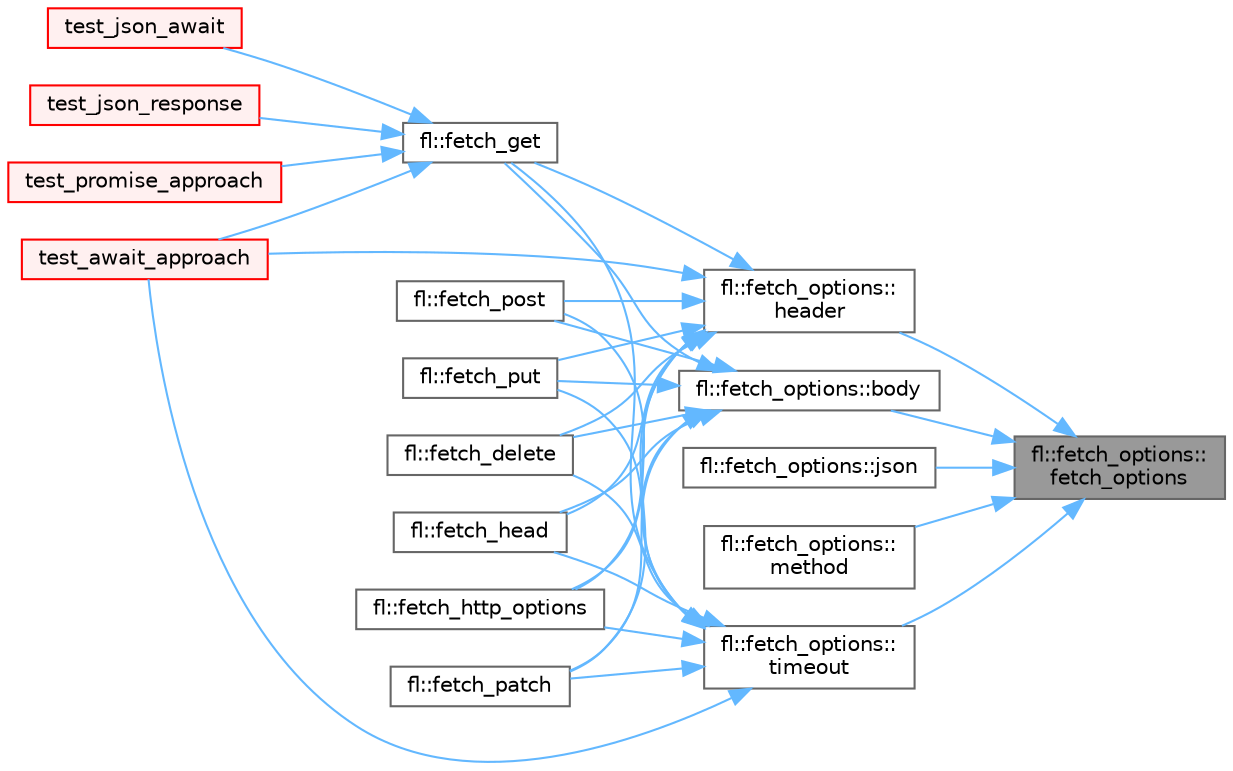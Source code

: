 digraph "fl::fetch_options::fetch_options"
{
 // INTERACTIVE_SVG=YES
 // LATEX_PDF_SIZE
  bgcolor="transparent";
  edge [fontname=Helvetica,fontsize=10,labelfontname=Helvetica,labelfontsize=10];
  node [fontname=Helvetica,fontsize=10,shape=box,height=0.2,width=0.4];
  rankdir="RL";
  Node1 [id="Node000001",label="fl::fetch_options::\lfetch_options",height=0.2,width=0.4,color="gray40", fillcolor="grey60", style="filled", fontcolor="black",tooltip=" "];
  Node1 -> Node2 [id="edge1_Node000001_Node000002",dir="back",color="steelblue1",style="solid",tooltip=" "];
  Node2 [id="Node000002",label="fl::fetch_options::body",height=0.2,width=0.4,color="grey40", fillcolor="white", style="filled",URL="$d2/d49/classfl_1_1fetch__options_a38270ee520d0b35566a972e44006350b.html#a38270ee520d0b35566a972e44006350b",tooltip="Set request body."];
  Node2 -> Node3 [id="edge2_Node000002_Node000003",dir="back",color="steelblue1",style="solid",tooltip=" "];
  Node3 [id="Node000003",label="fl::fetch_delete",height=0.2,width=0.4,color="grey40", fillcolor="white", style="filled",URL="$d4/d36/namespacefl_a075cee505b6fb33f50d091c72119fe1b.html#a075cee505b6fb33f50d091c72119fe1b",tooltip="HTTP DELETE request."];
  Node2 -> Node4 [id="edge3_Node000002_Node000004",dir="back",color="steelblue1",style="solid",tooltip=" "];
  Node4 [id="Node000004",label="fl::fetch_get",height=0.2,width=0.4,color="grey40", fillcolor="white", style="filled",URL="$d4/d36/namespacefl_af42605edbdf3f35d997e6da5be2c02a5.html#af42605edbdf3f35d997e6da5be2c02a5",tooltip="HTTP GET request."];
  Node4 -> Node5 [id="edge4_Node000004_Node000005",dir="back",color="steelblue1",style="solid",tooltip=" "];
  Node5 [id="Node000005",label="test_await_approach",height=0.2,width=0.4,color="red", fillcolor="#FFF0F0", style="filled",URL="$d5/dec/_net_test_real_8h_a75e6549812ad7bff897e0c92a225878a.html#a75e6549812ad7bff897e0c92a225878a",tooltip=" "];
  Node4 -> Node7 [id="edge5_Node000004_Node000007",dir="back",color="steelblue1",style="solid",tooltip=" "];
  Node7 [id="Node000007",label="test_json_await",height=0.2,width=0.4,color="red", fillcolor="#FFF0F0", style="filled",URL="$d5/dec/_net_test_real_8h_a648cd3d90f8e240cbbfe5cb934057124.html#a648cd3d90f8e240cbbfe5cb934057124",tooltip="APPROACH 4: JSON Response with await pattern   Same JSON handling but using await_top_level for synch..."];
  Node4 -> Node8 [id="edge6_Node000004_Node000008",dir="back",color="steelblue1",style="solid",tooltip=" "];
  Node8 [id="Node000008",label="test_json_response",height=0.2,width=0.4,color="red", fillcolor="#FFF0F0", style="filled",URL="$d5/dec/_net_test_real_8h_ac300da999139e52ab96307f86d7fa84d.html#ac300da999139e52ab96307f86d7fa84d",tooltip="APPROACH 3: JSON Response Handling with FastLED's ideal JSON API This demonstrates fetch responses wi..."];
  Node4 -> Node9 [id="edge7_Node000004_Node000009",dir="back",color="steelblue1",style="solid",tooltip=" "];
  Node9 [id="Node000009",label="test_promise_approach",height=0.2,width=0.4,color="red", fillcolor="#FFF0F0", style="filled",URL="$d5/dec/_net_test_real_8h_a63e6ab1f58438832fe951d98467c6db1.html#a63e6ab1f58438832fe951d98467c6db1",tooltip=" "];
  Node2 -> Node10 [id="edge8_Node000002_Node000010",dir="back",color="steelblue1",style="solid",tooltip=" "];
  Node10 [id="Node000010",label="fl::fetch_head",height=0.2,width=0.4,color="grey40", fillcolor="white", style="filled",URL="$d4/d36/namespacefl_a022d6f3739e15bcb2c53ca8a989ef4cc.html#a022d6f3739e15bcb2c53ca8a989ef4cc",tooltip="HTTP HEAD request."];
  Node2 -> Node11 [id="edge9_Node000002_Node000011",dir="back",color="steelblue1",style="solid",tooltip=" "];
  Node11 [id="Node000011",label="fl::fetch_http_options",height=0.2,width=0.4,color="grey40", fillcolor="white", style="filled",URL="$d4/d36/namespacefl_a275e9b11a1adc93d8fe97fd4c36a3fc8.html#a275e9b11a1adc93d8fe97fd4c36a3fc8",tooltip="HTTP OPTIONS request."];
  Node2 -> Node12 [id="edge10_Node000002_Node000012",dir="back",color="steelblue1",style="solid",tooltip=" "];
  Node12 [id="Node000012",label="fl::fetch_patch",height=0.2,width=0.4,color="grey40", fillcolor="white", style="filled",URL="$d4/d36/namespacefl_a637eab154a69618fb83024fb6ca7a623.html#a637eab154a69618fb83024fb6ca7a623",tooltip="HTTP PATCH request."];
  Node2 -> Node13 [id="edge11_Node000002_Node000013",dir="back",color="steelblue1",style="solid",tooltip=" "];
  Node13 [id="Node000013",label="fl::fetch_post",height=0.2,width=0.4,color="grey40", fillcolor="white", style="filled",URL="$d4/d36/namespacefl_abd106b1e43c863c783b884d732271bc1.html#abd106b1e43c863c783b884d732271bc1",tooltip="HTTP POST request."];
  Node2 -> Node14 [id="edge12_Node000002_Node000014",dir="back",color="steelblue1",style="solid",tooltip=" "];
  Node14 [id="Node000014",label="fl::fetch_put",height=0.2,width=0.4,color="grey40", fillcolor="white", style="filled",URL="$d4/d36/namespacefl_a5a10f48c7ebf47ace2e4c0243108fe69.html#a5a10f48c7ebf47ace2e4c0243108fe69",tooltip="HTTP PUT request."];
  Node1 -> Node15 [id="edge13_Node000001_Node000015",dir="back",color="steelblue1",style="solid",tooltip=" "];
  Node15 [id="Node000015",label="fl::fetch_options::\lheader",height=0.2,width=0.4,color="grey40", fillcolor="white", style="filled",URL="$d2/d49/classfl_1_1fetch__options_a541c0709606193eb2057cafa1aa42a29.html#a541c0709606193eb2057cafa1aa42a29",tooltip="Add header."];
  Node15 -> Node3 [id="edge14_Node000015_Node000003",dir="back",color="steelblue1",style="solid",tooltip=" "];
  Node15 -> Node4 [id="edge15_Node000015_Node000004",dir="back",color="steelblue1",style="solid",tooltip=" "];
  Node15 -> Node10 [id="edge16_Node000015_Node000010",dir="back",color="steelblue1",style="solid",tooltip=" "];
  Node15 -> Node11 [id="edge17_Node000015_Node000011",dir="back",color="steelblue1",style="solid",tooltip=" "];
  Node15 -> Node12 [id="edge18_Node000015_Node000012",dir="back",color="steelblue1",style="solid",tooltip=" "];
  Node15 -> Node13 [id="edge19_Node000015_Node000013",dir="back",color="steelblue1",style="solid",tooltip=" "];
  Node15 -> Node14 [id="edge20_Node000015_Node000014",dir="back",color="steelblue1",style="solid",tooltip=" "];
  Node15 -> Node5 [id="edge21_Node000015_Node000005",dir="back",color="steelblue1",style="solid",tooltip=" "];
  Node1 -> Node16 [id="edge22_Node000001_Node000016",dir="back",color="steelblue1",style="solid",tooltip=" "];
  Node16 [id="Node000016",label="fl::fetch_options::json",height=0.2,width=0.4,color="grey40", fillcolor="white", style="filled",URL="$d2/d49/classfl_1_1fetch__options_a06c20eb90ef7ea344d9df924bdd584b7.html#a06c20eb90ef7ea344d9df924bdd584b7",tooltip="Set JSON body with proper content type."];
  Node1 -> Node17 [id="edge23_Node000001_Node000017",dir="back",color="steelblue1",style="solid",tooltip=" "];
  Node17 [id="Node000017",label="fl::fetch_options::\lmethod",height=0.2,width=0.4,color="grey40", fillcolor="white", style="filled",URL="$d2/d49/classfl_1_1fetch__options_aa90449d4362979dd61fec08bf5843099.html#aa90449d4362979dd61fec08bf5843099",tooltip="Set HTTP method."];
  Node1 -> Node18 [id="edge24_Node000001_Node000018",dir="back",color="steelblue1",style="solid",tooltip=" "];
  Node18 [id="Node000018",label="fl::fetch_options::\ltimeout",height=0.2,width=0.4,color="grey40", fillcolor="white", style="filled",URL="$d2/d49/classfl_1_1fetch__options_a1a19b6646176204db31d1ab58cab1e57.html#a1a19b6646176204db31d1ab58cab1e57",tooltip="Set timeout in milliseconds."];
  Node18 -> Node3 [id="edge25_Node000018_Node000003",dir="back",color="steelblue1",style="solid",tooltip=" "];
  Node18 -> Node4 [id="edge26_Node000018_Node000004",dir="back",color="steelblue1",style="solid",tooltip=" "];
  Node18 -> Node10 [id="edge27_Node000018_Node000010",dir="back",color="steelblue1",style="solid",tooltip=" "];
  Node18 -> Node11 [id="edge28_Node000018_Node000011",dir="back",color="steelblue1",style="solid",tooltip=" "];
  Node18 -> Node12 [id="edge29_Node000018_Node000012",dir="back",color="steelblue1",style="solid",tooltip=" "];
  Node18 -> Node13 [id="edge30_Node000018_Node000013",dir="back",color="steelblue1",style="solid",tooltip=" "];
  Node18 -> Node14 [id="edge31_Node000018_Node000014",dir="back",color="steelblue1",style="solid",tooltip=" "];
  Node18 -> Node5 [id="edge32_Node000018_Node000005",dir="back",color="steelblue1",style="solid",tooltip=" "];
}
